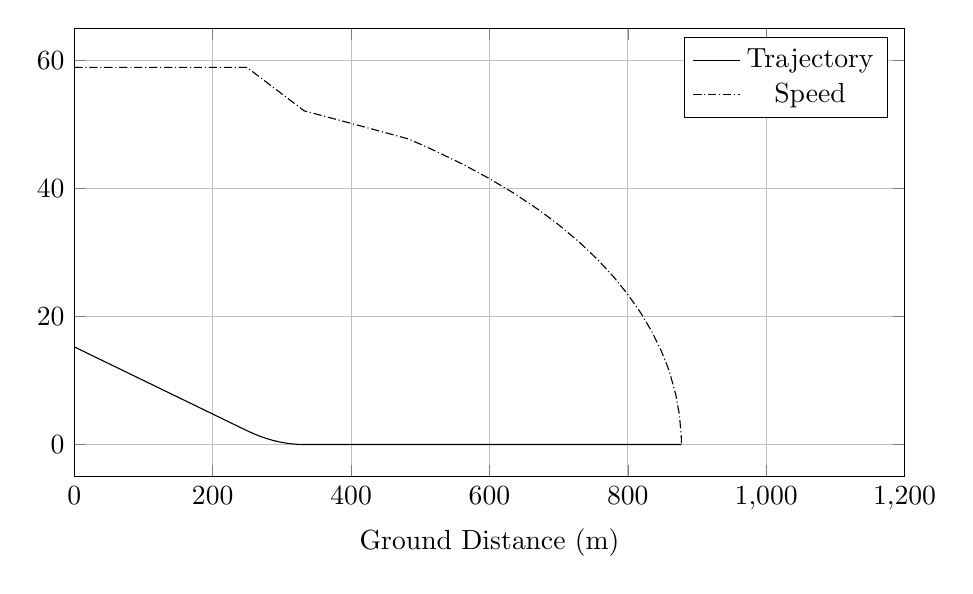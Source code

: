 %TrajectoryAndSpeed_vs_GroundDistance
\begin{tikzpicture}

\begin{axis}[
width=\textwidth,
height=0.6\textwidth,
scaled ticks=false, tick label style={/pgf/number format/fixed},
xmin=0.0,
xmax=1200,
xlabel={Ground Distance (m)},
xmajorgrids,
ymin=-5.0,
ymax=65,
ylabel={ },
ymajorgrids,
legend entries = {Trajectory\\Speed\\}
]

\addplot [
color=black,
solid
]
table[row sep=crcr]{
0.0	15.24\\
249.403	2.169\\
258.608	1.714\\
267.813	1.312\\
277.018	0.964\\
286.223	0.669\\
295.427	0.428\\
304.632	0.241\\
313.837	0.107\\
323.042	0.027\\
332.247	0.0\\
332.999	0.0\\
340.508	0.0\\
391.628	0.0\\
441.289	0.0\\
451.048	0.0\\
460.749	0.0\\
470.394	0.0\\
479.982	0.0\\
481.893	0.0\\
481.916	0.0\\
481.932	0.0\\
481.938	0.0\\
481.941	0.0\\
481.944	0.0\\
481.945	0.0\\
481.945	0.0\\
481.952	0.0\\
482.024	0.0\\
482.743	0.0\\
489.903	0.0\\
500.276	0.0\\
515.307	0.0\\
560.281	0.0\\
600.691	0.0\\
636.57	0.0\\
669.116	0.0\\
680.0	0.0\\
690.755	0.0\\
700.456	0.0\\
730.031	0.0\\
756.193	0.0\\
779.116	0.0\\
799.662	0.0\\
818.844	0.0\\
834.626	0.0\\
848.014	0.0\\
857.498	0.0\\
859.009	0.0\\
860.975	0.0\\
869.211	0.0\\
874.603	0.0\\
877.215	0.0\\
877.401	0.0\\
877.42	0.0\\
};

\addplot [
color=black,
densely dashdotted
]
table[row sep=crcr]{
0.0	58.89\\
249.403	58.89\\
258.608	58.135\\
267.813	57.38\\
277.018	56.625\\
286.223	55.87\\
295.427	55.115\\
304.632	54.36\\
313.837	53.605\\
323.042	52.85\\
332.247	52.095\\
332.999	52.074\\
340.508	51.859\\
391.628	50.387\\
441.289	48.938\\
451.048	48.652\\
460.749	48.366\\
470.394	48.081\\
479.982	47.798\\
481.893	47.741\\
481.916	47.741\\
481.932	47.74\\
481.938	47.74\\
481.941	47.74\\
481.944	47.74\\
481.945	47.74\\
481.945	47.74\\
481.952	47.739\\
482.024	47.736\\
482.743	47.703\\
489.903	47.374\\
500.276	46.887\\
515.307	46.161\\
560.281	43.825\\
600.691	41.477\\
636.57	39.147\\
669.116	36.792\\
680.0	35.945\\
690.755	35.076\\
700.456	34.263\\
730.031	31.583\\
756.193	28.9\\
779.116	26.228\\
799.662	23.49\\
818.844	20.527\\
834.626	17.647\\
848.014	14.699\\
857.498	12.14\\
859.009	11.677\\
860.975	11.044\\
869.211	7.83\\
874.603	4.599\\
877.215	1.242\\
877.401	0.376\\
877.42	-2.637E-7\\
};
\end{axis}
\end{tikzpicture}%
